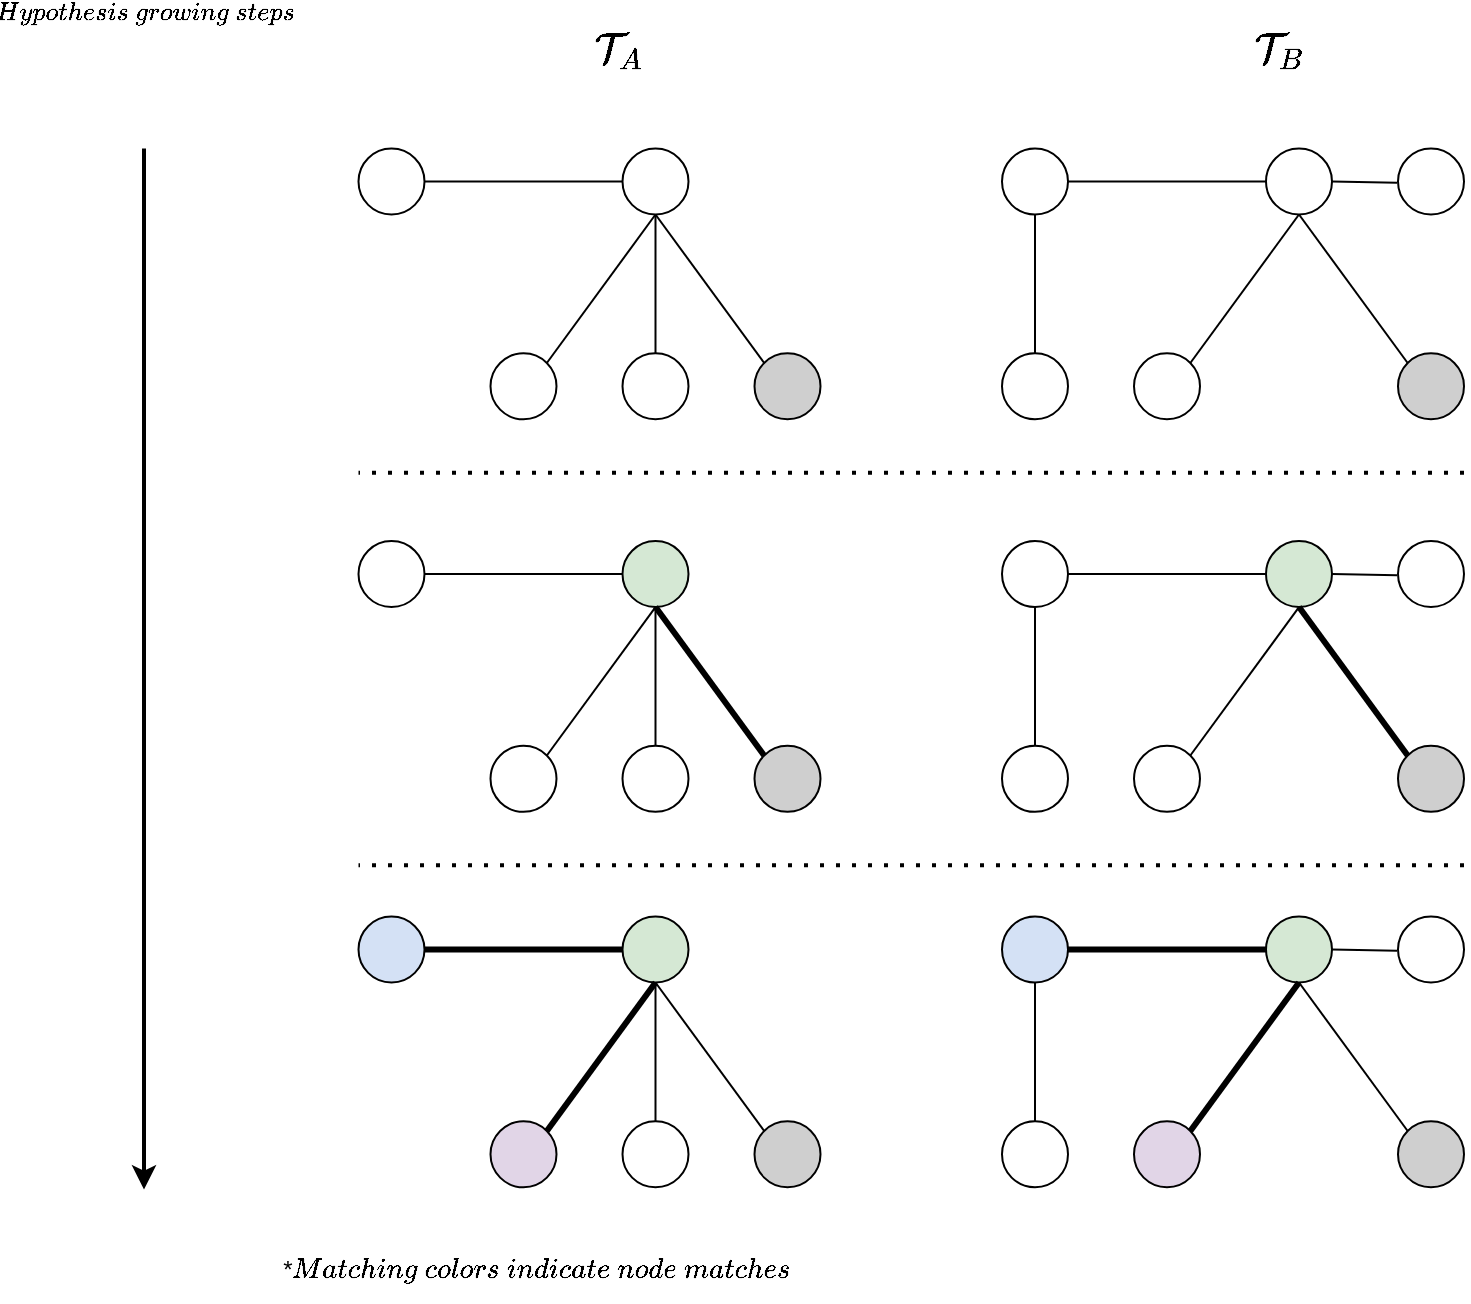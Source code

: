 <mxfile version="20.2.3" type="device"><diagram id="o7890JEXi3iNyanDgaBt" name="Page-1"><mxGraphModel dx="2303" dy="1334" grid="1" gridSize="10" guides="1" tooltips="1" connect="1" arrows="1" fold="1" page="1" pageScale="1" pageWidth="827" pageHeight="1169" math="1" shadow="0"><root><mxCell id="0"/><mxCell id="1" parent="0"/><mxCell id="Pn1ZVBPNBlz8hKuA2JwO-74" value="" style="group" vertex="1" connectable="0" parent="1"><mxGeometry x="100" y="40" width="660" height="640" as="geometry"/></mxCell><mxCell id="Pn1ZVBPNBlz8hKuA2JwO-1" value="" style="ellipse;whiteSpace=wrap;html=1;aspect=fixed;" vertex="1" parent="Pn1ZVBPNBlz8hKuA2JwO-74"><mxGeometry x="173.25" y="170.667" width="33" height="33" as="geometry"/></mxCell><mxCell id="Pn1ZVBPNBlz8hKuA2JwO-2" value="" style="ellipse;whiteSpace=wrap;html=1;aspect=fixed;" vertex="1" parent="Pn1ZVBPNBlz8hKuA2JwO-74"><mxGeometry x="239.25" y="68.267" width="33" height="33" as="geometry"/></mxCell><mxCell id="Pn1ZVBPNBlz8hKuA2JwO-3" value="" style="ellipse;whiteSpace=wrap;html=1;aspect=fixed;" vertex="1" parent="Pn1ZVBPNBlz8hKuA2JwO-74"><mxGeometry x="239.25" y="170.667" width="33" height="33" as="geometry"/></mxCell><mxCell id="Pn1ZVBPNBlz8hKuA2JwO-4" value="" style="ellipse;whiteSpace=wrap;html=1;aspect=fixed;fillColor=#CFCFCF;" vertex="1" parent="Pn1ZVBPNBlz8hKuA2JwO-74"><mxGeometry x="305.25" y="170.667" width="33" height="33" as="geometry"/></mxCell><mxCell id="Pn1ZVBPNBlz8hKuA2JwO-5" value="" style="ellipse;whiteSpace=wrap;html=1;aspect=fixed;" vertex="1" parent="Pn1ZVBPNBlz8hKuA2JwO-74"><mxGeometry x="107.25" y="68.267" width="33" height="33" as="geometry"/></mxCell><mxCell id="Pn1ZVBPNBlz8hKuA2JwO-8" value="" style="endArrow=none;html=1;rounded=0;entryX=0.5;entryY=1;entryDx=0;entryDy=0;exitX=0.5;exitY=0;exitDx=0;exitDy=0;" edge="1" parent="Pn1ZVBPNBlz8hKuA2JwO-74" source="Pn1ZVBPNBlz8hKuA2JwO-3" target="Pn1ZVBPNBlz8hKuA2JwO-2"><mxGeometry width="50" height="50" relative="1" as="geometry"><mxPoint x="264" y="162.133" as="sourcePoint"/><mxPoint x="305.25" y="119.467" as="targetPoint"/></mxGeometry></mxCell><mxCell id="Pn1ZVBPNBlz8hKuA2JwO-9" value="" style="endArrow=none;html=1;rounded=0;entryX=0.5;entryY=1;entryDx=0;entryDy=0;exitX=0;exitY=0;exitDx=0;exitDy=0;" edge="1" parent="Pn1ZVBPNBlz8hKuA2JwO-74" source="Pn1ZVBPNBlz8hKuA2JwO-4" target="Pn1ZVBPNBlz8hKuA2JwO-2"><mxGeometry width="50" height="50" relative="1" as="geometry"><mxPoint x="264" y="179.2" as="sourcePoint"/><mxPoint x="264" y="110.933" as="targetPoint"/></mxGeometry></mxCell><mxCell id="Pn1ZVBPNBlz8hKuA2JwO-10" value="" style="endArrow=none;html=1;rounded=0;entryX=0.5;entryY=1;entryDx=0;entryDy=0;exitX=1;exitY=0;exitDx=0;exitDy=0;" edge="1" parent="Pn1ZVBPNBlz8hKuA2JwO-74" source="Pn1ZVBPNBlz8hKuA2JwO-1" target="Pn1ZVBPNBlz8hKuA2JwO-2"><mxGeometry width="50" height="50" relative="1" as="geometry"><mxPoint x="318.333" y="184.199" as="sourcePoint"/><mxPoint x="264" y="110.933" as="targetPoint"/></mxGeometry></mxCell><mxCell id="Pn1ZVBPNBlz8hKuA2JwO-11" value="" style="endArrow=none;html=1;rounded=0;entryX=0;entryY=0.5;entryDx=0;entryDy=0;exitX=1;exitY=0.5;exitDx=0;exitDy=0;" edge="1" parent="Pn1ZVBPNBlz8hKuA2JwO-74" source="Pn1ZVBPNBlz8hKuA2JwO-5" target="Pn1ZVBPNBlz8hKuA2JwO-2"><mxGeometry width="50" height="50" relative="1" as="geometry"><mxPoint x="209.667" y="184.199" as="sourcePoint"/><mxPoint x="264" y="110.933" as="targetPoint"/></mxGeometry></mxCell><mxCell id="Pn1ZVBPNBlz8hKuA2JwO-12" value="" style="ellipse;whiteSpace=wrap;html=1;aspect=fixed;" vertex="1" parent="Pn1ZVBPNBlz8hKuA2JwO-74"><mxGeometry x="495" y="170.667" width="33" height="33" as="geometry"/></mxCell><mxCell id="Pn1ZVBPNBlz8hKuA2JwO-13" value="" style="ellipse;whiteSpace=wrap;html=1;aspect=fixed;" vertex="1" parent="Pn1ZVBPNBlz8hKuA2JwO-74"><mxGeometry x="561" y="68.267" width="33" height="33" as="geometry"/></mxCell><mxCell id="Pn1ZVBPNBlz8hKuA2JwO-15" value="" style="ellipse;whiteSpace=wrap;html=1;aspect=fixed;fillColor=#CFCFCF;" vertex="1" parent="Pn1ZVBPNBlz8hKuA2JwO-74"><mxGeometry x="627" y="170.667" width="33" height="33" as="geometry"/></mxCell><mxCell id="Pn1ZVBPNBlz8hKuA2JwO-16" value="" style="ellipse;whiteSpace=wrap;html=1;aspect=fixed;" vertex="1" parent="Pn1ZVBPNBlz8hKuA2JwO-74"><mxGeometry x="429" y="68.267" width="33" height="33" as="geometry"/></mxCell><mxCell id="Pn1ZVBPNBlz8hKuA2JwO-18" value="" style="endArrow=none;html=1;rounded=0;entryX=0.5;entryY=1;entryDx=0;entryDy=0;exitX=0;exitY=0;exitDx=0;exitDy=0;" edge="1" parent="Pn1ZVBPNBlz8hKuA2JwO-74" source="Pn1ZVBPNBlz8hKuA2JwO-15" target="Pn1ZVBPNBlz8hKuA2JwO-13"><mxGeometry width="50" height="50" relative="1" as="geometry"><mxPoint x="585.75" y="179.2" as="sourcePoint"/><mxPoint x="585.75" y="110.933" as="targetPoint"/></mxGeometry></mxCell><mxCell id="Pn1ZVBPNBlz8hKuA2JwO-19" value="" style="endArrow=none;html=1;rounded=0;entryX=0.5;entryY=1;entryDx=0;entryDy=0;exitX=1;exitY=0;exitDx=0;exitDy=0;" edge="1" parent="Pn1ZVBPNBlz8hKuA2JwO-74" source="Pn1ZVBPNBlz8hKuA2JwO-12" target="Pn1ZVBPNBlz8hKuA2JwO-13"><mxGeometry width="50" height="50" relative="1" as="geometry"><mxPoint x="640.083" y="184.199" as="sourcePoint"/><mxPoint x="585.75" y="110.933" as="targetPoint"/></mxGeometry></mxCell><mxCell id="Pn1ZVBPNBlz8hKuA2JwO-20" value="" style="endArrow=none;html=1;rounded=0;entryX=0;entryY=0.5;entryDx=0;entryDy=0;exitX=1;exitY=0.5;exitDx=0;exitDy=0;" edge="1" parent="Pn1ZVBPNBlz8hKuA2JwO-74" source="Pn1ZVBPNBlz8hKuA2JwO-16" target="Pn1ZVBPNBlz8hKuA2JwO-13"><mxGeometry width="50" height="50" relative="1" as="geometry"><mxPoint x="531.417" y="184.199" as="sourcePoint"/><mxPoint x="585.75" y="110.933" as="targetPoint"/></mxGeometry></mxCell><mxCell id="Pn1ZVBPNBlz8hKuA2JwO-21" value="" style="ellipse;whiteSpace=wrap;html=1;aspect=fixed;" vertex="1" parent="Pn1ZVBPNBlz8hKuA2JwO-74"><mxGeometry x="429" y="170.667" width="33" height="33" as="geometry"/></mxCell><mxCell id="Pn1ZVBPNBlz8hKuA2JwO-22" value="" style="ellipse;whiteSpace=wrap;html=1;aspect=fixed;" vertex="1" parent="Pn1ZVBPNBlz8hKuA2JwO-74"><mxGeometry x="627" y="68.267" width="33" height="33" as="geometry"/></mxCell><mxCell id="Pn1ZVBPNBlz8hKuA2JwO-23" value="" style="endArrow=none;html=1;rounded=0;entryX=0.5;entryY=1;entryDx=0;entryDy=0;exitX=0.5;exitY=0;exitDx=0;exitDy=0;" edge="1" parent="Pn1ZVBPNBlz8hKuA2JwO-74" source="Pn1ZVBPNBlz8hKuA2JwO-21" target="Pn1ZVBPNBlz8hKuA2JwO-16"><mxGeometry width="50" height="50" relative="1" as="geometry"><mxPoint x="462" y="170.667" as="sourcePoint"/><mxPoint x="503.25" y="128" as="targetPoint"/></mxGeometry></mxCell><mxCell id="Pn1ZVBPNBlz8hKuA2JwO-24" value="" style="endArrow=none;html=1;rounded=0;entryX=0.5;entryY=1;entryDx=0;entryDy=0;exitX=1;exitY=0.5;exitDx=0;exitDy=0;" edge="1" parent="Pn1ZVBPNBlz8hKuA2JwO-74" source="Pn1ZVBPNBlz8hKuA2JwO-13"><mxGeometry width="50" height="50" relative="1" as="geometry"><mxPoint x="626.53" y="153.6" as="sourcePoint"/><mxPoint x="626.53" y="85.333" as="targetPoint"/></mxGeometry></mxCell><mxCell id="Pn1ZVBPNBlz8hKuA2JwO-25" value="" style="ellipse;whiteSpace=wrap;html=1;aspect=fixed;" vertex="1" parent="Pn1ZVBPNBlz8hKuA2JwO-74"><mxGeometry x="173.25" y="366.933" width="33" height="33" as="geometry"/></mxCell><mxCell id="Pn1ZVBPNBlz8hKuA2JwO-26" value="" style="ellipse;whiteSpace=wrap;html=1;aspect=fixed;fillStyle=solid;fillColor=#D5E8D4;" vertex="1" parent="Pn1ZVBPNBlz8hKuA2JwO-74"><mxGeometry x="239.25" y="264.533" width="33" height="33" as="geometry"/></mxCell><mxCell id="Pn1ZVBPNBlz8hKuA2JwO-27" value="" style="ellipse;whiteSpace=wrap;html=1;aspect=fixed;" vertex="1" parent="Pn1ZVBPNBlz8hKuA2JwO-74"><mxGeometry x="239.25" y="366.933" width="33" height="33" as="geometry"/></mxCell><mxCell id="Pn1ZVBPNBlz8hKuA2JwO-28" value="" style="ellipse;whiteSpace=wrap;html=1;aspect=fixed;fillColor=#CFCFCF;" vertex="1" parent="Pn1ZVBPNBlz8hKuA2JwO-74"><mxGeometry x="305.25" y="366.933" width="33" height="33" as="geometry"/></mxCell><mxCell id="Pn1ZVBPNBlz8hKuA2JwO-29" value="" style="ellipse;whiteSpace=wrap;html=1;aspect=fixed;" vertex="1" parent="Pn1ZVBPNBlz8hKuA2JwO-74"><mxGeometry x="107.25" y="264.533" width="33" height="33" as="geometry"/></mxCell><mxCell id="Pn1ZVBPNBlz8hKuA2JwO-30" value="" style="endArrow=none;html=1;rounded=0;entryX=0.5;entryY=1;entryDx=0;entryDy=0;exitX=0.5;exitY=0;exitDx=0;exitDy=0;" edge="1" parent="Pn1ZVBPNBlz8hKuA2JwO-74" source="Pn1ZVBPNBlz8hKuA2JwO-27" target="Pn1ZVBPNBlz8hKuA2JwO-26"><mxGeometry width="50" height="50" relative="1" as="geometry"><mxPoint x="264" y="358.4" as="sourcePoint"/><mxPoint x="305.25" y="315.733" as="targetPoint"/></mxGeometry></mxCell><mxCell id="Pn1ZVBPNBlz8hKuA2JwO-31" value="" style="endArrow=none;html=1;rounded=0;entryX=0.5;entryY=1;entryDx=0;entryDy=0;exitX=0;exitY=0;exitDx=0;exitDy=0;strokeWidth=3;" edge="1" parent="Pn1ZVBPNBlz8hKuA2JwO-74" source="Pn1ZVBPNBlz8hKuA2JwO-28" target="Pn1ZVBPNBlz8hKuA2JwO-26"><mxGeometry width="50" height="50" relative="1" as="geometry"><mxPoint x="264" y="375.467" as="sourcePoint"/><mxPoint x="264" y="307.2" as="targetPoint"/></mxGeometry></mxCell><mxCell id="Pn1ZVBPNBlz8hKuA2JwO-32" value="" style="endArrow=none;html=1;rounded=0;entryX=0.5;entryY=1;entryDx=0;entryDy=0;exitX=1;exitY=0;exitDx=0;exitDy=0;" edge="1" parent="Pn1ZVBPNBlz8hKuA2JwO-74" source="Pn1ZVBPNBlz8hKuA2JwO-25" target="Pn1ZVBPNBlz8hKuA2JwO-26"><mxGeometry width="50" height="50" relative="1" as="geometry"><mxPoint x="318.333" y="380.465" as="sourcePoint"/><mxPoint x="264" y="307.2" as="targetPoint"/></mxGeometry></mxCell><mxCell id="Pn1ZVBPNBlz8hKuA2JwO-33" value="" style="endArrow=none;html=1;rounded=0;entryX=0;entryY=0.5;entryDx=0;entryDy=0;exitX=1;exitY=0.5;exitDx=0;exitDy=0;" edge="1" parent="Pn1ZVBPNBlz8hKuA2JwO-74" source="Pn1ZVBPNBlz8hKuA2JwO-29" target="Pn1ZVBPNBlz8hKuA2JwO-26"><mxGeometry width="50" height="50" relative="1" as="geometry"><mxPoint x="209.667" y="380.465" as="sourcePoint"/><mxPoint x="264" y="307.2" as="targetPoint"/></mxGeometry></mxCell><mxCell id="Pn1ZVBPNBlz8hKuA2JwO-34" value="" style="ellipse;whiteSpace=wrap;html=1;aspect=fixed;" vertex="1" parent="Pn1ZVBPNBlz8hKuA2JwO-74"><mxGeometry x="495" y="366.933" width="33" height="33" as="geometry"/></mxCell><mxCell id="Pn1ZVBPNBlz8hKuA2JwO-35" value="" style="ellipse;whiteSpace=wrap;html=1;aspect=fixed;fillStyle=solid;fillColor=#D5E8D4;" vertex="1" parent="Pn1ZVBPNBlz8hKuA2JwO-74"><mxGeometry x="561" y="264.533" width="33" height="33" as="geometry"/></mxCell><mxCell id="Pn1ZVBPNBlz8hKuA2JwO-36" value="" style="ellipse;whiteSpace=wrap;html=1;aspect=fixed;fillColor=#CFCFCF;" vertex="1" parent="Pn1ZVBPNBlz8hKuA2JwO-74"><mxGeometry x="627" y="366.933" width="33" height="33" as="geometry"/></mxCell><mxCell id="Pn1ZVBPNBlz8hKuA2JwO-37" value="" style="ellipse;whiteSpace=wrap;html=1;aspect=fixed;" vertex="1" parent="Pn1ZVBPNBlz8hKuA2JwO-74"><mxGeometry x="429" y="264.533" width="33" height="33" as="geometry"/></mxCell><mxCell id="Pn1ZVBPNBlz8hKuA2JwO-38" value="" style="endArrow=none;html=1;rounded=0;entryX=0.5;entryY=1;entryDx=0;entryDy=0;exitX=0;exitY=0;exitDx=0;exitDy=0;strokeWidth=3;" edge="1" parent="Pn1ZVBPNBlz8hKuA2JwO-74" source="Pn1ZVBPNBlz8hKuA2JwO-36" target="Pn1ZVBPNBlz8hKuA2JwO-35"><mxGeometry width="50" height="50" relative="1" as="geometry"><mxPoint x="585.75" y="375.467" as="sourcePoint"/><mxPoint x="585.75" y="307.2" as="targetPoint"/></mxGeometry></mxCell><mxCell id="Pn1ZVBPNBlz8hKuA2JwO-39" value="" style="endArrow=none;html=1;rounded=0;entryX=0.5;entryY=1;entryDx=0;entryDy=0;exitX=1;exitY=0;exitDx=0;exitDy=0;" edge="1" parent="Pn1ZVBPNBlz8hKuA2JwO-74" source="Pn1ZVBPNBlz8hKuA2JwO-34" target="Pn1ZVBPNBlz8hKuA2JwO-35"><mxGeometry width="50" height="50" relative="1" as="geometry"><mxPoint x="640.083" y="380.465" as="sourcePoint"/><mxPoint x="585.75" y="307.2" as="targetPoint"/></mxGeometry></mxCell><mxCell id="Pn1ZVBPNBlz8hKuA2JwO-40" value="" style="endArrow=none;html=1;rounded=0;entryX=0;entryY=0.5;entryDx=0;entryDy=0;exitX=1;exitY=0.5;exitDx=0;exitDy=0;" edge="1" parent="Pn1ZVBPNBlz8hKuA2JwO-74" source="Pn1ZVBPNBlz8hKuA2JwO-37" target="Pn1ZVBPNBlz8hKuA2JwO-35"><mxGeometry width="50" height="50" relative="1" as="geometry"><mxPoint x="531.417" y="380.465" as="sourcePoint"/><mxPoint x="585.75" y="307.2" as="targetPoint"/></mxGeometry></mxCell><mxCell id="Pn1ZVBPNBlz8hKuA2JwO-41" value="" style="ellipse;whiteSpace=wrap;html=1;aspect=fixed;" vertex="1" parent="Pn1ZVBPNBlz8hKuA2JwO-74"><mxGeometry x="429" y="366.933" width="33" height="33" as="geometry"/></mxCell><mxCell id="Pn1ZVBPNBlz8hKuA2JwO-42" value="" style="ellipse;whiteSpace=wrap;html=1;aspect=fixed;" vertex="1" parent="Pn1ZVBPNBlz8hKuA2JwO-74"><mxGeometry x="627" y="264.533" width="33" height="33" as="geometry"/></mxCell><mxCell id="Pn1ZVBPNBlz8hKuA2JwO-43" value="" style="endArrow=none;html=1;rounded=0;entryX=0.5;entryY=1;entryDx=0;entryDy=0;exitX=0.5;exitY=0;exitDx=0;exitDy=0;" edge="1" parent="Pn1ZVBPNBlz8hKuA2JwO-74" source="Pn1ZVBPNBlz8hKuA2JwO-41" target="Pn1ZVBPNBlz8hKuA2JwO-37"><mxGeometry width="50" height="50" relative="1" as="geometry"><mxPoint x="462" y="366.933" as="sourcePoint"/><mxPoint x="503.25" y="324.267" as="targetPoint"/></mxGeometry></mxCell><mxCell id="Pn1ZVBPNBlz8hKuA2JwO-44" value="" style="endArrow=none;html=1;rounded=0;entryX=0.5;entryY=1;entryDx=0;entryDy=0;exitX=1;exitY=0.5;exitDx=0;exitDy=0;" edge="1" parent="Pn1ZVBPNBlz8hKuA2JwO-74" source="Pn1ZVBPNBlz8hKuA2JwO-35"><mxGeometry width="50" height="50" relative="1" as="geometry"><mxPoint x="626.53" y="349.867" as="sourcePoint"/><mxPoint x="626.53" y="281.6" as="targetPoint"/></mxGeometry></mxCell><mxCell id="Pn1ZVBPNBlz8hKuA2JwO-45" value="" style="ellipse;whiteSpace=wrap;html=1;aspect=fixed;fillColor=#E1D5E7;" vertex="1" parent="Pn1ZVBPNBlz8hKuA2JwO-74"><mxGeometry x="173.25" y="554.667" width="33" height="33" as="geometry"/></mxCell><mxCell id="Pn1ZVBPNBlz8hKuA2JwO-46" value="" style="ellipse;whiteSpace=wrap;html=1;aspect=fixed;fillStyle=solid;fillColor=#D5E8D4;" vertex="1" parent="Pn1ZVBPNBlz8hKuA2JwO-74"><mxGeometry x="239.25" y="452.267" width="33" height="33" as="geometry"/></mxCell><mxCell id="Pn1ZVBPNBlz8hKuA2JwO-47" value="" style="ellipse;whiteSpace=wrap;html=1;aspect=fixed;" vertex="1" parent="Pn1ZVBPNBlz8hKuA2JwO-74"><mxGeometry x="239.25" y="554.667" width="33" height="33" as="geometry"/></mxCell><mxCell id="Pn1ZVBPNBlz8hKuA2JwO-48" value="" style="ellipse;whiteSpace=wrap;html=1;aspect=fixed;fillColor=#CFCFCF;" vertex="1" parent="Pn1ZVBPNBlz8hKuA2JwO-74"><mxGeometry x="305.25" y="554.667" width="33" height="33" as="geometry"/></mxCell><mxCell id="Pn1ZVBPNBlz8hKuA2JwO-49" value="" style="ellipse;whiteSpace=wrap;html=1;aspect=fixed;fillColor=#D4E1F5;" vertex="1" parent="Pn1ZVBPNBlz8hKuA2JwO-74"><mxGeometry x="107.25" y="452.267" width="33" height="33" as="geometry"/></mxCell><mxCell id="Pn1ZVBPNBlz8hKuA2JwO-50" value="" style="endArrow=none;html=1;rounded=0;entryX=0.5;entryY=1;entryDx=0;entryDy=0;exitX=0.5;exitY=0;exitDx=0;exitDy=0;" edge="1" parent="Pn1ZVBPNBlz8hKuA2JwO-74" source="Pn1ZVBPNBlz8hKuA2JwO-47" target="Pn1ZVBPNBlz8hKuA2JwO-46"><mxGeometry width="50" height="50" relative="1" as="geometry"><mxPoint x="264" y="546.133" as="sourcePoint"/><mxPoint x="305.25" y="503.467" as="targetPoint"/></mxGeometry></mxCell><mxCell id="Pn1ZVBPNBlz8hKuA2JwO-51" value="" style="endArrow=none;html=1;rounded=0;entryX=0.5;entryY=1;entryDx=0;entryDy=0;exitX=0;exitY=0;exitDx=0;exitDy=0;" edge="1" parent="Pn1ZVBPNBlz8hKuA2JwO-74" source="Pn1ZVBPNBlz8hKuA2JwO-48" target="Pn1ZVBPNBlz8hKuA2JwO-46"><mxGeometry width="50" height="50" relative="1" as="geometry"><mxPoint x="264" y="563.2" as="sourcePoint"/><mxPoint x="264" y="494.933" as="targetPoint"/></mxGeometry></mxCell><mxCell id="Pn1ZVBPNBlz8hKuA2JwO-52" value="" style="endArrow=none;html=1;rounded=0;entryX=0.5;entryY=1;entryDx=0;entryDy=0;exitX=1;exitY=0;exitDx=0;exitDy=0;strokeWidth=3;" edge="1" parent="Pn1ZVBPNBlz8hKuA2JwO-74" source="Pn1ZVBPNBlz8hKuA2JwO-45" target="Pn1ZVBPNBlz8hKuA2JwO-46"><mxGeometry width="50" height="50" relative="1" as="geometry"><mxPoint x="318.333" y="568.199" as="sourcePoint"/><mxPoint x="264" y="494.933" as="targetPoint"/></mxGeometry></mxCell><mxCell id="Pn1ZVBPNBlz8hKuA2JwO-53" value="" style="endArrow=none;html=1;rounded=0;entryX=0;entryY=0.5;entryDx=0;entryDy=0;exitX=1;exitY=0.5;exitDx=0;exitDy=0;strokeWidth=3;" edge="1" parent="Pn1ZVBPNBlz8hKuA2JwO-74" source="Pn1ZVBPNBlz8hKuA2JwO-49" target="Pn1ZVBPNBlz8hKuA2JwO-46"><mxGeometry width="50" height="50" relative="1" as="geometry"><mxPoint x="209.667" y="568.199" as="sourcePoint"/><mxPoint x="264" y="494.933" as="targetPoint"/></mxGeometry></mxCell><mxCell id="Pn1ZVBPNBlz8hKuA2JwO-54" value="" style="ellipse;whiteSpace=wrap;html=1;aspect=fixed;fillColor=#E1D5E7;" vertex="1" parent="Pn1ZVBPNBlz8hKuA2JwO-74"><mxGeometry x="495" y="554.667" width="33" height="33" as="geometry"/></mxCell><mxCell id="Pn1ZVBPNBlz8hKuA2JwO-55" value="" style="ellipse;whiteSpace=wrap;html=1;aspect=fixed;fillStyle=solid;fillColor=#D5E8D4;" vertex="1" parent="Pn1ZVBPNBlz8hKuA2JwO-74"><mxGeometry x="561" y="452.267" width="33" height="33" as="geometry"/></mxCell><mxCell id="Pn1ZVBPNBlz8hKuA2JwO-56" value="" style="ellipse;whiteSpace=wrap;html=1;aspect=fixed;fillColor=#CFCFCF;" vertex="1" parent="Pn1ZVBPNBlz8hKuA2JwO-74"><mxGeometry x="627" y="554.667" width="33" height="33" as="geometry"/></mxCell><mxCell id="Pn1ZVBPNBlz8hKuA2JwO-57" value="" style="ellipse;whiteSpace=wrap;html=1;aspect=fixed;fillColor=#D4E1F5;" vertex="1" parent="Pn1ZVBPNBlz8hKuA2JwO-74"><mxGeometry x="429" y="452.267" width="33" height="33" as="geometry"/></mxCell><mxCell id="Pn1ZVBPNBlz8hKuA2JwO-58" value="" style="endArrow=none;html=1;rounded=0;entryX=0.5;entryY=1;entryDx=0;entryDy=0;exitX=0;exitY=0;exitDx=0;exitDy=0;" edge="1" parent="Pn1ZVBPNBlz8hKuA2JwO-74" source="Pn1ZVBPNBlz8hKuA2JwO-56" target="Pn1ZVBPNBlz8hKuA2JwO-55"><mxGeometry width="50" height="50" relative="1" as="geometry"><mxPoint x="585.75" y="563.2" as="sourcePoint"/><mxPoint x="585.75" y="494.933" as="targetPoint"/></mxGeometry></mxCell><mxCell id="Pn1ZVBPNBlz8hKuA2JwO-59" value="" style="endArrow=none;html=1;rounded=0;entryX=0.5;entryY=1;entryDx=0;entryDy=0;exitX=1;exitY=0;exitDx=0;exitDy=0;strokeWidth=3;" edge="1" parent="Pn1ZVBPNBlz8hKuA2JwO-74" source="Pn1ZVBPNBlz8hKuA2JwO-54" target="Pn1ZVBPNBlz8hKuA2JwO-55"><mxGeometry width="50" height="50" relative="1" as="geometry"><mxPoint x="640.083" y="568.199" as="sourcePoint"/><mxPoint x="585.75" y="494.933" as="targetPoint"/></mxGeometry></mxCell><mxCell id="Pn1ZVBPNBlz8hKuA2JwO-60" value="" style="endArrow=none;html=1;rounded=0;entryX=0;entryY=0.5;entryDx=0;entryDy=0;exitX=1;exitY=0.5;exitDx=0;exitDy=0;strokeWidth=3;" edge="1" parent="Pn1ZVBPNBlz8hKuA2JwO-74" source="Pn1ZVBPNBlz8hKuA2JwO-57" target="Pn1ZVBPNBlz8hKuA2JwO-55"><mxGeometry width="50" height="50" relative="1" as="geometry"><mxPoint x="531.417" y="568.199" as="sourcePoint"/><mxPoint x="585.75" y="494.933" as="targetPoint"/></mxGeometry></mxCell><mxCell id="Pn1ZVBPNBlz8hKuA2JwO-61" value="" style="ellipse;whiteSpace=wrap;html=1;aspect=fixed;" vertex="1" parent="Pn1ZVBPNBlz8hKuA2JwO-74"><mxGeometry x="429" y="554.667" width="33" height="33" as="geometry"/></mxCell><mxCell id="Pn1ZVBPNBlz8hKuA2JwO-62" value="" style="ellipse;whiteSpace=wrap;html=1;aspect=fixed;" vertex="1" parent="Pn1ZVBPNBlz8hKuA2JwO-74"><mxGeometry x="627" y="452.267" width="33" height="33" as="geometry"/></mxCell><mxCell id="Pn1ZVBPNBlz8hKuA2JwO-63" value="" style="endArrow=none;html=1;rounded=0;entryX=0.5;entryY=1;entryDx=0;entryDy=0;exitX=0.5;exitY=0;exitDx=0;exitDy=0;" edge="1" parent="Pn1ZVBPNBlz8hKuA2JwO-74" source="Pn1ZVBPNBlz8hKuA2JwO-61" target="Pn1ZVBPNBlz8hKuA2JwO-57"><mxGeometry width="50" height="50" relative="1" as="geometry"><mxPoint x="462" y="554.667" as="sourcePoint"/><mxPoint x="503.25" y="512" as="targetPoint"/></mxGeometry></mxCell><mxCell id="Pn1ZVBPNBlz8hKuA2JwO-64" value="" style="endArrow=none;html=1;rounded=0;entryX=0.5;entryY=1;entryDx=0;entryDy=0;exitX=1;exitY=0.5;exitDx=0;exitDy=0;" edge="1" parent="Pn1ZVBPNBlz8hKuA2JwO-74" source="Pn1ZVBPNBlz8hKuA2JwO-55"><mxGeometry width="50" height="50" relative="1" as="geometry"><mxPoint x="626.53" y="537.6" as="sourcePoint"/><mxPoint x="626.53" y="469.333" as="targetPoint"/></mxGeometry></mxCell><mxCell id="Pn1ZVBPNBlz8hKuA2JwO-65" value="" style="endArrow=none;dashed=1;html=1;dashPattern=1 3;strokeWidth=2;rounded=0;" edge="1" parent="Pn1ZVBPNBlz8hKuA2JwO-74"><mxGeometry width="50" height="50" relative="1" as="geometry"><mxPoint x="660" y="230.4" as="sourcePoint"/><mxPoint x="107.25" y="230.4" as="targetPoint"/></mxGeometry></mxCell><mxCell id="Pn1ZVBPNBlz8hKuA2JwO-66" value="" style="endArrow=none;dashed=1;html=1;dashPattern=1 3;strokeWidth=2;rounded=0;" edge="1" parent="Pn1ZVBPNBlz8hKuA2JwO-74"><mxGeometry width="50" height="50" relative="1" as="geometry"><mxPoint x="660" y="426.667" as="sourcePoint"/><mxPoint x="107.25" y="426.667" as="targetPoint"/></mxGeometry></mxCell><mxCell id="Pn1ZVBPNBlz8hKuA2JwO-67" value="\(\mathcal{T}_A\)" style="text;html=1;align=center;verticalAlign=middle;resizable=0;points=[];autosize=1;strokeColor=none;fillColor=none;fontSize=18;" vertex="1" parent="Pn1ZVBPNBlz8hKuA2JwO-74"><mxGeometry x="156.75" width="160" height="40" as="geometry"/></mxCell><mxCell id="Pn1ZVBPNBlz8hKuA2JwO-68" value="\(\mathcal{T}_B\)" style="text;html=1;align=center;verticalAlign=middle;resizable=0;points=[];autosize=1;strokeColor=none;fillColor=none;fontSize=18;" vertex="1" parent="Pn1ZVBPNBlz8hKuA2JwO-74"><mxGeometry x="486.75" width="160" height="40" as="geometry"/></mxCell><mxCell id="Pn1ZVBPNBlz8hKuA2JwO-69" value="" style="endArrow=classic;html=1;rounded=0;strokeWidth=2;" edge="1" parent="Pn1ZVBPNBlz8hKuA2JwO-74"><mxGeometry width="50" height="50" relative="1" as="geometry"><mxPoint y="68.267" as="sourcePoint"/><mxPoint y="588.8" as="targetPoint"/></mxGeometry></mxCell><mxCell id="Pn1ZVBPNBlz8hKuA2JwO-70" value="\(Hypothesis\ growing\ steps\)" style="edgeLabel;html=1;align=center;verticalAlign=middle;resizable=0;points=[];spacing=8;" vertex="1" connectable="0" parent="Pn1ZVBPNBlz8hKuA2JwO-69"><mxGeometry x="0.067" y="-1" relative="1" as="geometry"><mxPoint x="1" y="-346" as="offset"/></mxGeometry></mxCell><mxCell id="Pn1ZVBPNBlz8hKuA2JwO-73" value="*\(Matching\ colors\ indicate\ node\ matches\)" style="text;html=1;align=center;verticalAlign=middle;resizable=0;points=[];autosize=1;strokeColor=none;fillColor=none;fontSize=12;" vertex="1" parent="Pn1ZVBPNBlz8hKuA2JwO-74"><mxGeometry x="66" y="614.4" width="260" height="30" as="geometry"/></mxCell></root></mxGraphModel></diagram></mxfile>